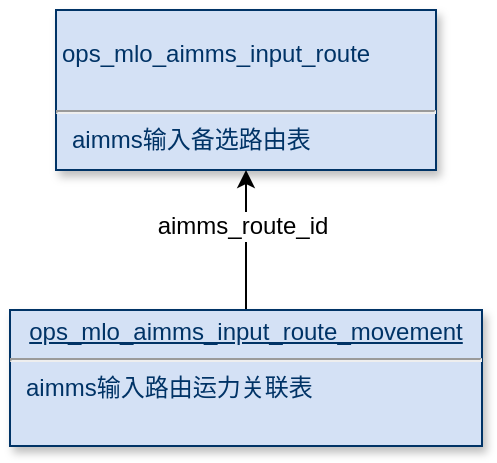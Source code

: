 <mxfile version="10.7.7" type="github"><diagram name="Page-1" id="efa7a0a1-bf9b-a30e-e6df-94a7791c09e9"><mxGraphModel dx="1372" dy="661" grid="1" gridSize="10" guides="1" tooltips="1" connect="1" arrows="1" fold="1" page="1" pageScale="1" pageWidth="826" pageHeight="1169" background="#ffffff" math="0" shadow="0"><root><mxCell id="0"/><mxCell id="1" parent="0"/><mxCell id="29" value="&lt;table&gt;&lt;tbody&gt;&lt;tr&gt;&lt;td valign=&quot;top&quot;&gt;&lt;p&gt;&lt;span lang=&quot;EN-US&quot;&gt;ops_mlo_aimms_input_route&lt;/span&gt;&lt;br&gt;&lt;/p&gt;&lt;/td&gt;&lt;/tr&gt;&lt;/tbody&gt;&lt;/table&gt;&lt;hr&gt;&lt;p style=&quot;margin: 0px ; margin-left: 8px&quot;&gt;&lt;span lang=&quot;EN-US&quot;&gt;aimms&lt;/span&gt;&lt;span&gt;输入备选路由表&lt;/span&gt;&lt;br&gt;&lt;/p&gt;" style="verticalAlign=top;align=left;overflow=fill;fontSize=12;fontFamily=Helvetica;html=1;strokeColor=#003366;shadow=1;fillColor=#D4E1F5;fontColor=#003366" parent="1" vertex="1"><mxGeometry x="240" y="200" width="190" height="80" as="geometry"/></mxCell><mxCell id="TWew0uVJ9d9xAp25sdfZ-92" style="edgeStyle=orthogonalEdgeStyle;rounded=0;orthogonalLoop=1;jettySize=auto;html=1;" edge="1" parent="1" source="TWew0uVJ9d9xAp25sdfZ-91" target="29"><mxGeometry relative="1" as="geometry"/></mxCell><mxCell id="TWew0uVJ9d9xAp25sdfZ-94" value="aimms_route_id" style="text;html=1;resizable=0;points=[];align=center;verticalAlign=middle;labelBackgroundColor=#ffffff;" vertex="1" connectable="0" parent="TWew0uVJ9d9xAp25sdfZ-92"><mxGeometry x="0.207" y="2" relative="1" as="geometry"><mxPoint as="offset"/></mxGeometry></mxCell><mxCell id="TWew0uVJ9d9xAp25sdfZ-91" value="&lt;p style=&quot;margin: 0px ; margin-top: 4px ; text-align: center ; text-decoration: underline&quot;&gt;&lt;span lang=&quot;EN-US&quot;&gt;ops_mlo_aimms_input_route_movement&lt;/span&gt;&lt;br&gt;&lt;/p&gt;&lt;hr&gt;&lt;p style=&quot;margin: 0px ; margin-left: 8px&quot;&gt;&lt;span lang=&quot;EN-US&quot;&gt;aimms&lt;/span&gt;&lt;span&gt;输入路由运力关联表&lt;/span&gt;&lt;br&gt;&lt;/p&gt;" style="verticalAlign=top;align=left;overflow=fill;fontSize=12;fontFamily=Helvetica;html=1;strokeColor=#003366;shadow=1;fillColor=#D4E1F5;fontColor=#003366" vertex="1" parent="1"><mxGeometry x="217" y="350" width="236" height="68" as="geometry"/></mxCell></root></mxGraphModel></diagram></mxfile>
